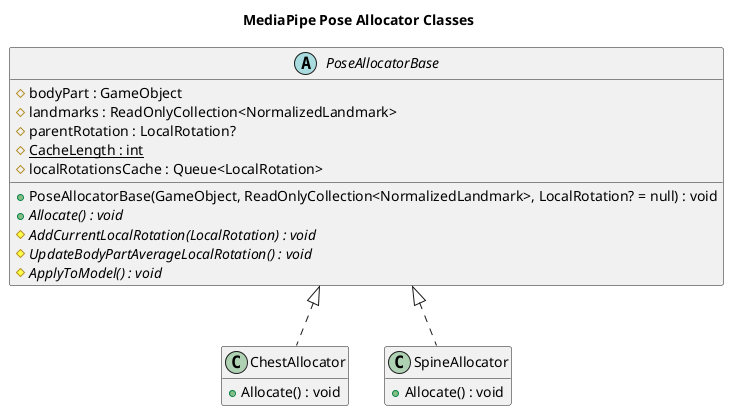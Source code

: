 @startuml AllocatorClasses

title MediaPipe Pose Allocator Classes

hide empty members

abstract class PoseAllocatorBase{
    #bodyPart : GameObject
    #landmarks : ReadOnlyCollection<NormalizedLandmark>
    #parentRotation : LocalRotation?
    #{static} CacheLength : int
    #localRotationsCache : Queue<LocalRotation> 
    +PoseAllocatorBase(GameObject, ReadOnlyCollection<NormalizedLandmark>, LocalRotation? = null) : void
    +{abstract}Allocate() : void
    #{abstract}AddCurrentLocalRotation(LocalRotation) : void
    #{abstract}UpdateBodyPartAverageLocalRotation() : void
    #{abstract}ApplyToModel() : void
}

PoseAllocatorBase <|.. ChestAllocator

class ChestAllocator{
    +Allocate() : void
}

PoseAllocatorBase <|.. SpineAllocator

class SpineAllocator{
    +Allocate() : void
}

@enduml